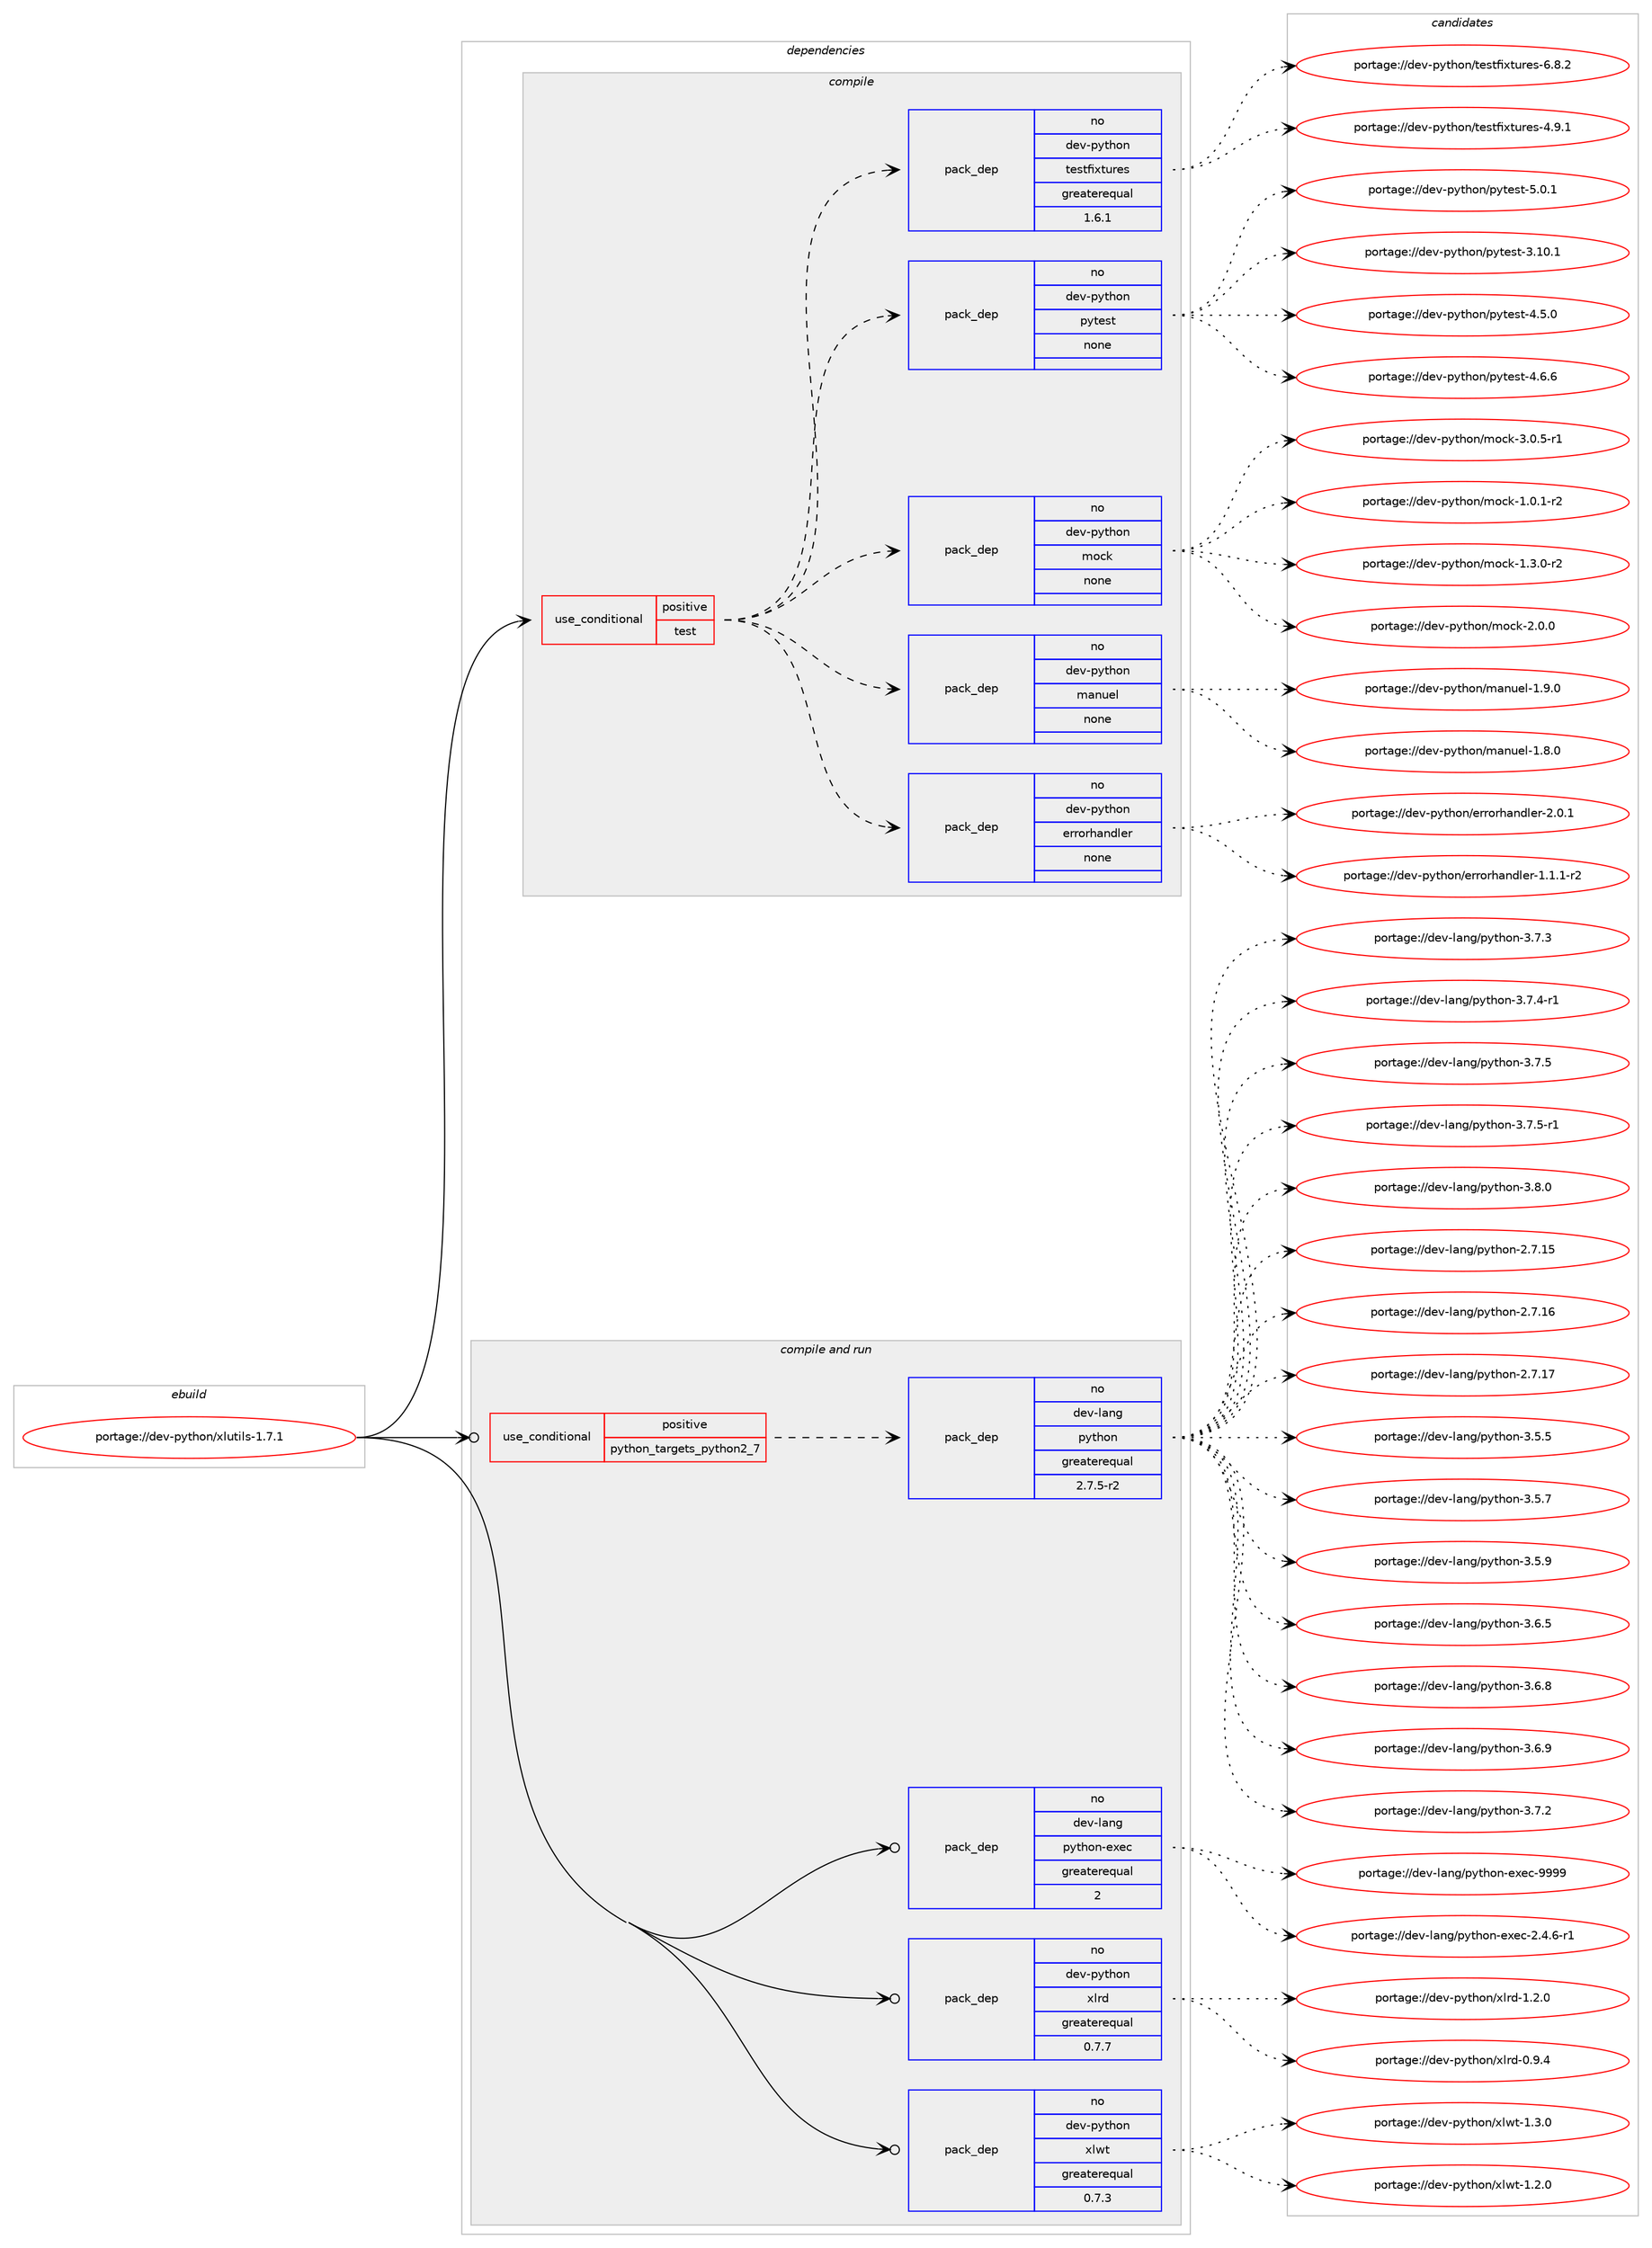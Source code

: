 digraph prolog {

# *************
# Graph options
# *************

newrank=true;
concentrate=true;
compound=true;
graph [rankdir=LR,fontname=Helvetica,fontsize=10,ranksep=1.5];#, ranksep=2.5, nodesep=0.2];
edge  [arrowhead=vee];
node  [fontname=Helvetica,fontsize=10];

# **********
# The ebuild
# **********

subgraph cluster_leftcol {
color=gray;
rank=same;
label=<<i>ebuild</i>>;
id [label="portage://dev-python/xlutils-1.7.1", color=red, width=4, href="../dev-python/xlutils-1.7.1.svg"];
}

# ****************
# The dependencies
# ****************

subgraph cluster_midcol {
color=gray;
label=<<i>dependencies</i>>;
subgraph cluster_compile {
fillcolor="#eeeeee";
style=filled;
label=<<i>compile</i>>;
subgraph cond41021 {
dependency179681 [label=<<TABLE BORDER="0" CELLBORDER="1" CELLSPACING="0" CELLPADDING="4"><TR><TD ROWSPAN="3" CELLPADDING="10">use_conditional</TD></TR><TR><TD>positive</TD></TR><TR><TD>test</TD></TR></TABLE>>, shape=none, color=red];
subgraph pack135249 {
dependency179682 [label=<<TABLE BORDER="0" CELLBORDER="1" CELLSPACING="0" CELLPADDING="4" WIDTH="220"><TR><TD ROWSPAN="6" CELLPADDING="30">pack_dep</TD></TR><TR><TD WIDTH="110">no</TD></TR><TR><TD>dev-python</TD></TR><TR><TD>errorhandler</TD></TR><TR><TD>none</TD></TR><TR><TD></TD></TR></TABLE>>, shape=none, color=blue];
}
dependency179681:e -> dependency179682:w [weight=20,style="dashed",arrowhead="vee"];
subgraph pack135250 {
dependency179683 [label=<<TABLE BORDER="0" CELLBORDER="1" CELLSPACING="0" CELLPADDING="4" WIDTH="220"><TR><TD ROWSPAN="6" CELLPADDING="30">pack_dep</TD></TR><TR><TD WIDTH="110">no</TD></TR><TR><TD>dev-python</TD></TR><TR><TD>manuel</TD></TR><TR><TD>none</TD></TR><TR><TD></TD></TR></TABLE>>, shape=none, color=blue];
}
dependency179681:e -> dependency179683:w [weight=20,style="dashed",arrowhead="vee"];
subgraph pack135251 {
dependency179684 [label=<<TABLE BORDER="0" CELLBORDER="1" CELLSPACING="0" CELLPADDING="4" WIDTH="220"><TR><TD ROWSPAN="6" CELLPADDING="30">pack_dep</TD></TR><TR><TD WIDTH="110">no</TD></TR><TR><TD>dev-python</TD></TR><TR><TD>mock</TD></TR><TR><TD>none</TD></TR><TR><TD></TD></TR></TABLE>>, shape=none, color=blue];
}
dependency179681:e -> dependency179684:w [weight=20,style="dashed",arrowhead="vee"];
subgraph pack135252 {
dependency179685 [label=<<TABLE BORDER="0" CELLBORDER="1" CELLSPACING="0" CELLPADDING="4" WIDTH="220"><TR><TD ROWSPAN="6" CELLPADDING="30">pack_dep</TD></TR><TR><TD WIDTH="110">no</TD></TR><TR><TD>dev-python</TD></TR><TR><TD>pytest</TD></TR><TR><TD>none</TD></TR><TR><TD></TD></TR></TABLE>>, shape=none, color=blue];
}
dependency179681:e -> dependency179685:w [weight=20,style="dashed",arrowhead="vee"];
subgraph pack135253 {
dependency179686 [label=<<TABLE BORDER="0" CELLBORDER="1" CELLSPACING="0" CELLPADDING="4" WIDTH="220"><TR><TD ROWSPAN="6" CELLPADDING="30">pack_dep</TD></TR><TR><TD WIDTH="110">no</TD></TR><TR><TD>dev-python</TD></TR><TR><TD>testfixtures</TD></TR><TR><TD>greaterequal</TD></TR><TR><TD>1.6.1</TD></TR></TABLE>>, shape=none, color=blue];
}
dependency179681:e -> dependency179686:w [weight=20,style="dashed",arrowhead="vee"];
}
id:e -> dependency179681:w [weight=20,style="solid",arrowhead="vee"];
}
subgraph cluster_compileandrun {
fillcolor="#eeeeee";
style=filled;
label=<<i>compile and run</i>>;
subgraph cond41022 {
dependency179687 [label=<<TABLE BORDER="0" CELLBORDER="1" CELLSPACING="0" CELLPADDING="4"><TR><TD ROWSPAN="3" CELLPADDING="10">use_conditional</TD></TR><TR><TD>positive</TD></TR><TR><TD>python_targets_python2_7</TD></TR></TABLE>>, shape=none, color=red];
subgraph pack135254 {
dependency179688 [label=<<TABLE BORDER="0" CELLBORDER="1" CELLSPACING="0" CELLPADDING="4" WIDTH="220"><TR><TD ROWSPAN="6" CELLPADDING="30">pack_dep</TD></TR><TR><TD WIDTH="110">no</TD></TR><TR><TD>dev-lang</TD></TR><TR><TD>python</TD></TR><TR><TD>greaterequal</TD></TR><TR><TD>2.7.5-r2</TD></TR></TABLE>>, shape=none, color=blue];
}
dependency179687:e -> dependency179688:w [weight=20,style="dashed",arrowhead="vee"];
}
id:e -> dependency179687:w [weight=20,style="solid",arrowhead="odotvee"];
subgraph pack135255 {
dependency179689 [label=<<TABLE BORDER="0" CELLBORDER="1" CELLSPACING="0" CELLPADDING="4" WIDTH="220"><TR><TD ROWSPAN="6" CELLPADDING="30">pack_dep</TD></TR><TR><TD WIDTH="110">no</TD></TR><TR><TD>dev-lang</TD></TR><TR><TD>python-exec</TD></TR><TR><TD>greaterequal</TD></TR><TR><TD>2</TD></TR></TABLE>>, shape=none, color=blue];
}
id:e -> dependency179689:w [weight=20,style="solid",arrowhead="odotvee"];
subgraph pack135256 {
dependency179690 [label=<<TABLE BORDER="0" CELLBORDER="1" CELLSPACING="0" CELLPADDING="4" WIDTH="220"><TR><TD ROWSPAN="6" CELLPADDING="30">pack_dep</TD></TR><TR><TD WIDTH="110">no</TD></TR><TR><TD>dev-python</TD></TR><TR><TD>xlrd</TD></TR><TR><TD>greaterequal</TD></TR><TR><TD>0.7.7</TD></TR></TABLE>>, shape=none, color=blue];
}
id:e -> dependency179690:w [weight=20,style="solid",arrowhead="odotvee"];
subgraph pack135257 {
dependency179691 [label=<<TABLE BORDER="0" CELLBORDER="1" CELLSPACING="0" CELLPADDING="4" WIDTH="220"><TR><TD ROWSPAN="6" CELLPADDING="30">pack_dep</TD></TR><TR><TD WIDTH="110">no</TD></TR><TR><TD>dev-python</TD></TR><TR><TD>xlwt</TD></TR><TR><TD>greaterequal</TD></TR><TR><TD>0.7.3</TD></TR></TABLE>>, shape=none, color=blue];
}
id:e -> dependency179691:w [weight=20,style="solid",arrowhead="odotvee"];
}
subgraph cluster_run {
fillcolor="#eeeeee";
style=filled;
label=<<i>run</i>>;
}
}

# **************
# The candidates
# **************

subgraph cluster_choices {
rank=same;
color=gray;
label=<<i>candidates</i>>;

subgraph choice135249 {
color=black;
nodesep=1;
choiceportage1001011184511212111610411111047101114114111114104971101001081011144549464946494511450 [label="portage://dev-python/errorhandler-1.1.1-r2", color=red, width=4,href="../dev-python/errorhandler-1.1.1-r2.svg"];
choiceportage100101118451121211161041111104710111411411111410497110100108101114455046484649 [label="portage://dev-python/errorhandler-2.0.1", color=red, width=4,href="../dev-python/errorhandler-2.0.1.svg"];
dependency179682:e -> choiceportage1001011184511212111610411111047101114114111114104971101001081011144549464946494511450:w [style=dotted,weight="100"];
dependency179682:e -> choiceportage100101118451121211161041111104710111411411111410497110100108101114455046484649:w [style=dotted,weight="100"];
}
subgraph choice135250 {
color=black;
nodesep=1;
choiceportage100101118451121211161041111104710997110117101108454946564648 [label="portage://dev-python/manuel-1.8.0", color=red, width=4,href="../dev-python/manuel-1.8.0.svg"];
choiceportage100101118451121211161041111104710997110117101108454946574648 [label="portage://dev-python/manuel-1.9.0", color=red, width=4,href="../dev-python/manuel-1.9.0.svg"];
dependency179683:e -> choiceportage100101118451121211161041111104710997110117101108454946564648:w [style=dotted,weight="100"];
dependency179683:e -> choiceportage100101118451121211161041111104710997110117101108454946574648:w [style=dotted,weight="100"];
}
subgraph choice135251 {
color=black;
nodesep=1;
choiceportage1001011184511212111610411111047109111991074549464846494511450 [label="portage://dev-python/mock-1.0.1-r2", color=red, width=4,href="../dev-python/mock-1.0.1-r2.svg"];
choiceportage1001011184511212111610411111047109111991074549465146484511450 [label="portage://dev-python/mock-1.3.0-r2", color=red, width=4,href="../dev-python/mock-1.3.0-r2.svg"];
choiceportage100101118451121211161041111104710911199107455046484648 [label="portage://dev-python/mock-2.0.0", color=red, width=4,href="../dev-python/mock-2.0.0.svg"];
choiceportage1001011184511212111610411111047109111991074551464846534511449 [label="portage://dev-python/mock-3.0.5-r1", color=red, width=4,href="../dev-python/mock-3.0.5-r1.svg"];
dependency179684:e -> choiceportage1001011184511212111610411111047109111991074549464846494511450:w [style=dotted,weight="100"];
dependency179684:e -> choiceportage1001011184511212111610411111047109111991074549465146484511450:w [style=dotted,weight="100"];
dependency179684:e -> choiceportage100101118451121211161041111104710911199107455046484648:w [style=dotted,weight="100"];
dependency179684:e -> choiceportage1001011184511212111610411111047109111991074551464846534511449:w [style=dotted,weight="100"];
}
subgraph choice135252 {
color=black;
nodesep=1;
choiceportage100101118451121211161041111104711212111610111511645514649484649 [label="portage://dev-python/pytest-3.10.1", color=red, width=4,href="../dev-python/pytest-3.10.1.svg"];
choiceportage1001011184511212111610411111047112121116101115116455246534648 [label="portage://dev-python/pytest-4.5.0", color=red, width=4,href="../dev-python/pytest-4.5.0.svg"];
choiceportage1001011184511212111610411111047112121116101115116455246544654 [label="portage://dev-python/pytest-4.6.6", color=red, width=4,href="../dev-python/pytest-4.6.6.svg"];
choiceportage1001011184511212111610411111047112121116101115116455346484649 [label="portage://dev-python/pytest-5.0.1", color=red, width=4,href="../dev-python/pytest-5.0.1.svg"];
dependency179685:e -> choiceportage100101118451121211161041111104711212111610111511645514649484649:w [style=dotted,weight="100"];
dependency179685:e -> choiceportage1001011184511212111610411111047112121116101115116455246534648:w [style=dotted,weight="100"];
dependency179685:e -> choiceportage1001011184511212111610411111047112121116101115116455246544654:w [style=dotted,weight="100"];
dependency179685:e -> choiceportage1001011184511212111610411111047112121116101115116455346484649:w [style=dotted,weight="100"];
}
subgraph choice135253 {
color=black;
nodesep=1;
choiceportage1001011184511212111610411111047116101115116102105120116117114101115455246574649 [label="portage://dev-python/testfixtures-4.9.1", color=red, width=4,href="../dev-python/testfixtures-4.9.1.svg"];
choiceportage1001011184511212111610411111047116101115116102105120116117114101115455446564650 [label="portage://dev-python/testfixtures-6.8.2", color=red, width=4,href="../dev-python/testfixtures-6.8.2.svg"];
dependency179686:e -> choiceportage1001011184511212111610411111047116101115116102105120116117114101115455246574649:w [style=dotted,weight="100"];
dependency179686:e -> choiceportage1001011184511212111610411111047116101115116102105120116117114101115455446564650:w [style=dotted,weight="100"];
}
subgraph choice135254 {
color=black;
nodesep=1;
choiceportage10010111845108971101034711212111610411111045504655464953 [label="portage://dev-lang/python-2.7.15", color=red, width=4,href="../dev-lang/python-2.7.15.svg"];
choiceportage10010111845108971101034711212111610411111045504655464954 [label="portage://dev-lang/python-2.7.16", color=red, width=4,href="../dev-lang/python-2.7.16.svg"];
choiceportage10010111845108971101034711212111610411111045504655464955 [label="portage://dev-lang/python-2.7.17", color=red, width=4,href="../dev-lang/python-2.7.17.svg"];
choiceportage100101118451089711010347112121116104111110455146534653 [label="portage://dev-lang/python-3.5.5", color=red, width=4,href="../dev-lang/python-3.5.5.svg"];
choiceportage100101118451089711010347112121116104111110455146534655 [label="portage://dev-lang/python-3.5.7", color=red, width=4,href="../dev-lang/python-3.5.7.svg"];
choiceportage100101118451089711010347112121116104111110455146534657 [label="portage://dev-lang/python-3.5.9", color=red, width=4,href="../dev-lang/python-3.5.9.svg"];
choiceportage100101118451089711010347112121116104111110455146544653 [label="portage://dev-lang/python-3.6.5", color=red, width=4,href="../dev-lang/python-3.6.5.svg"];
choiceportage100101118451089711010347112121116104111110455146544656 [label="portage://dev-lang/python-3.6.8", color=red, width=4,href="../dev-lang/python-3.6.8.svg"];
choiceportage100101118451089711010347112121116104111110455146544657 [label="portage://dev-lang/python-3.6.9", color=red, width=4,href="../dev-lang/python-3.6.9.svg"];
choiceportage100101118451089711010347112121116104111110455146554650 [label="portage://dev-lang/python-3.7.2", color=red, width=4,href="../dev-lang/python-3.7.2.svg"];
choiceportage100101118451089711010347112121116104111110455146554651 [label="portage://dev-lang/python-3.7.3", color=red, width=4,href="../dev-lang/python-3.7.3.svg"];
choiceportage1001011184510897110103471121211161041111104551465546524511449 [label="portage://dev-lang/python-3.7.4-r1", color=red, width=4,href="../dev-lang/python-3.7.4-r1.svg"];
choiceportage100101118451089711010347112121116104111110455146554653 [label="portage://dev-lang/python-3.7.5", color=red, width=4,href="../dev-lang/python-3.7.5.svg"];
choiceportage1001011184510897110103471121211161041111104551465546534511449 [label="portage://dev-lang/python-3.7.5-r1", color=red, width=4,href="../dev-lang/python-3.7.5-r1.svg"];
choiceportage100101118451089711010347112121116104111110455146564648 [label="portage://dev-lang/python-3.8.0", color=red, width=4,href="../dev-lang/python-3.8.0.svg"];
dependency179688:e -> choiceportage10010111845108971101034711212111610411111045504655464953:w [style=dotted,weight="100"];
dependency179688:e -> choiceportage10010111845108971101034711212111610411111045504655464954:w [style=dotted,weight="100"];
dependency179688:e -> choiceportage10010111845108971101034711212111610411111045504655464955:w [style=dotted,weight="100"];
dependency179688:e -> choiceportage100101118451089711010347112121116104111110455146534653:w [style=dotted,weight="100"];
dependency179688:e -> choiceportage100101118451089711010347112121116104111110455146534655:w [style=dotted,weight="100"];
dependency179688:e -> choiceportage100101118451089711010347112121116104111110455146534657:w [style=dotted,weight="100"];
dependency179688:e -> choiceportage100101118451089711010347112121116104111110455146544653:w [style=dotted,weight="100"];
dependency179688:e -> choiceportage100101118451089711010347112121116104111110455146544656:w [style=dotted,weight="100"];
dependency179688:e -> choiceportage100101118451089711010347112121116104111110455146544657:w [style=dotted,weight="100"];
dependency179688:e -> choiceportage100101118451089711010347112121116104111110455146554650:w [style=dotted,weight="100"];
dependency179688:e -> choiceportage100101118451089711010347112121116104111110455146554651:w [style=dotted,weight="100"];
dependency179688:e -> choiceportage1001011184510897110103471121211161041111104551465546524511449:w [style=dotted,weight="100"];
dependency179688:e -> choiceportage100101118451089711010347112121116104111110455146554653:w [style=dotted,weight="100"];
dependency179688:e -> choiceportage1001011184510897110103471121211161041111104551465546534511449:w [style=dotted,weight="100"];
dependency179688:e -> choiceportage100101118451089711010347112121116104111110455146564648:w [style=dotted,weight="100"];
}
subgraph choice135255 {
color=black;
nodesep=1;
choiceportage10010111845108971101034711212111610411111045101120101994550465246544511449 [label="portage://dev-lang/python-exec-2.4.6-r1", color=red, width=4,href="../dev-lang/python-exec-2.4.6-r1.svg"];
choiceportage10010111845108971101034711212111610411111045101120101994557575757 [label="portage://dev-lang/python-exec-9999", color=red, width=4,href="../dev-lang/python-exec-9999.svg"];
dependency179689:e -> choiceportage10010111845108971101034711212111610411111045101120101994550465246544511449:w [style=dotted,weight="100"];
dependency179689:e -> choiceportage10010111845108971101034711212111610411111045101120101994557575757:w [style=dotted,weight="100"];
}
subgraph choice135256 {
color=black;
nodesep=1;
choiceportage1001011184511212111610411111047120108114100454846574652 [label="portage://dev-python/xlrd-0.9.4", color=red, width=4,href="../dev-python/xlrd-0.9.4.svg"];
choiceportage1001011184511212111610411111047120108114100454946504648 [label="portage://dev-python/xlrd-1.2.0", color=red, width=4,href="../dev-python/xlrd-1.2.0.svg"];
dependency179690:e -> choiceportage1001011184511212111610411111047120108114100454846574652:w [style=dotted,weight="100"];
dependency179690:e -> choiceportage1001011184511212111610411111047120108114100454946504648:w [style=dotted,weight="100"];
}
subgraph choice135257 {
color=black;
nodesep=1;
choiceportage1001011184511212111610411111047120108119116454946504648 [label="portage://dev-python/xlwt-1.2.0", color=red, width=4,href="../dev-python/xlwt-1.2.0.svg"];
choiceportage1001011184511212111610411111047120108119116454946514648 [label="portage://dev-python/xlwt-1.3.0", color=red, width=4,href="../dev-python/xlwt-1.3.0.svg"];
dependency179691:e -> choiceportage1001011184511212111610411111047120108119116454946504648:w [style=dotted,weight="100"];
dependency179691:e -> choiceportage1001011184511212111610411111047120108119116454946514648:w [style=dotted,weight="100"];
}
}

}
